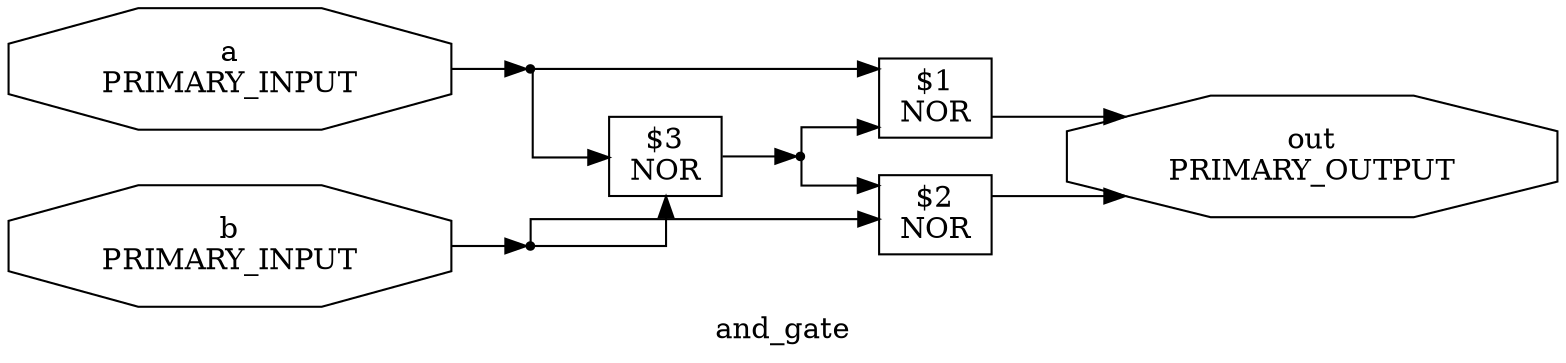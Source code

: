 digraph and_gate {
label="and_gate"
rankdir="LR"
remincross=true
splines=ortho
{rank = same; "a";"b";}
{rank = same; "out";}
"$1" [shape=box, label="$1
NOR"]
"out" [shape=octagon, label="out
PRIMARY_OUTPUT"]
"$2" [shape=box, label="$2
NOR"]
"$3" [shape=box, label="$3
NOR"]
"$3Point" [ shape=point ]
"$3" -> "$3Point":w
"a" [shape=octagon, label="a
PRIMARY_INPUT"]
"aPoint" [ shape=point ]
"a" -> "aPoint":w
"b" [shape=octagon, label="b
PRIMARY_INPUT"]
"bPoint" [ shape=point ]
"b" -> "bPoint":w
"$1" -> "out"
"$2" -> "out"
"$3Point":e -> "$1"
"aPoint":e -> "$1"
"$3Point":e -> "$2"
"bPoint":e -> "$2"
"bPoint":e -> "$3"
"aPoint":e -> "$3"
}
